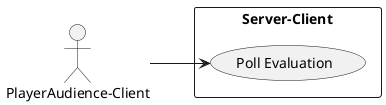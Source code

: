 @startuml
left to right direction
actor "PlayerAudience-Client" as AUDC
rectangle "Server-Client" {
usecase "Poll Evaluation" as PE
}

AUDC --> PE

@enduml